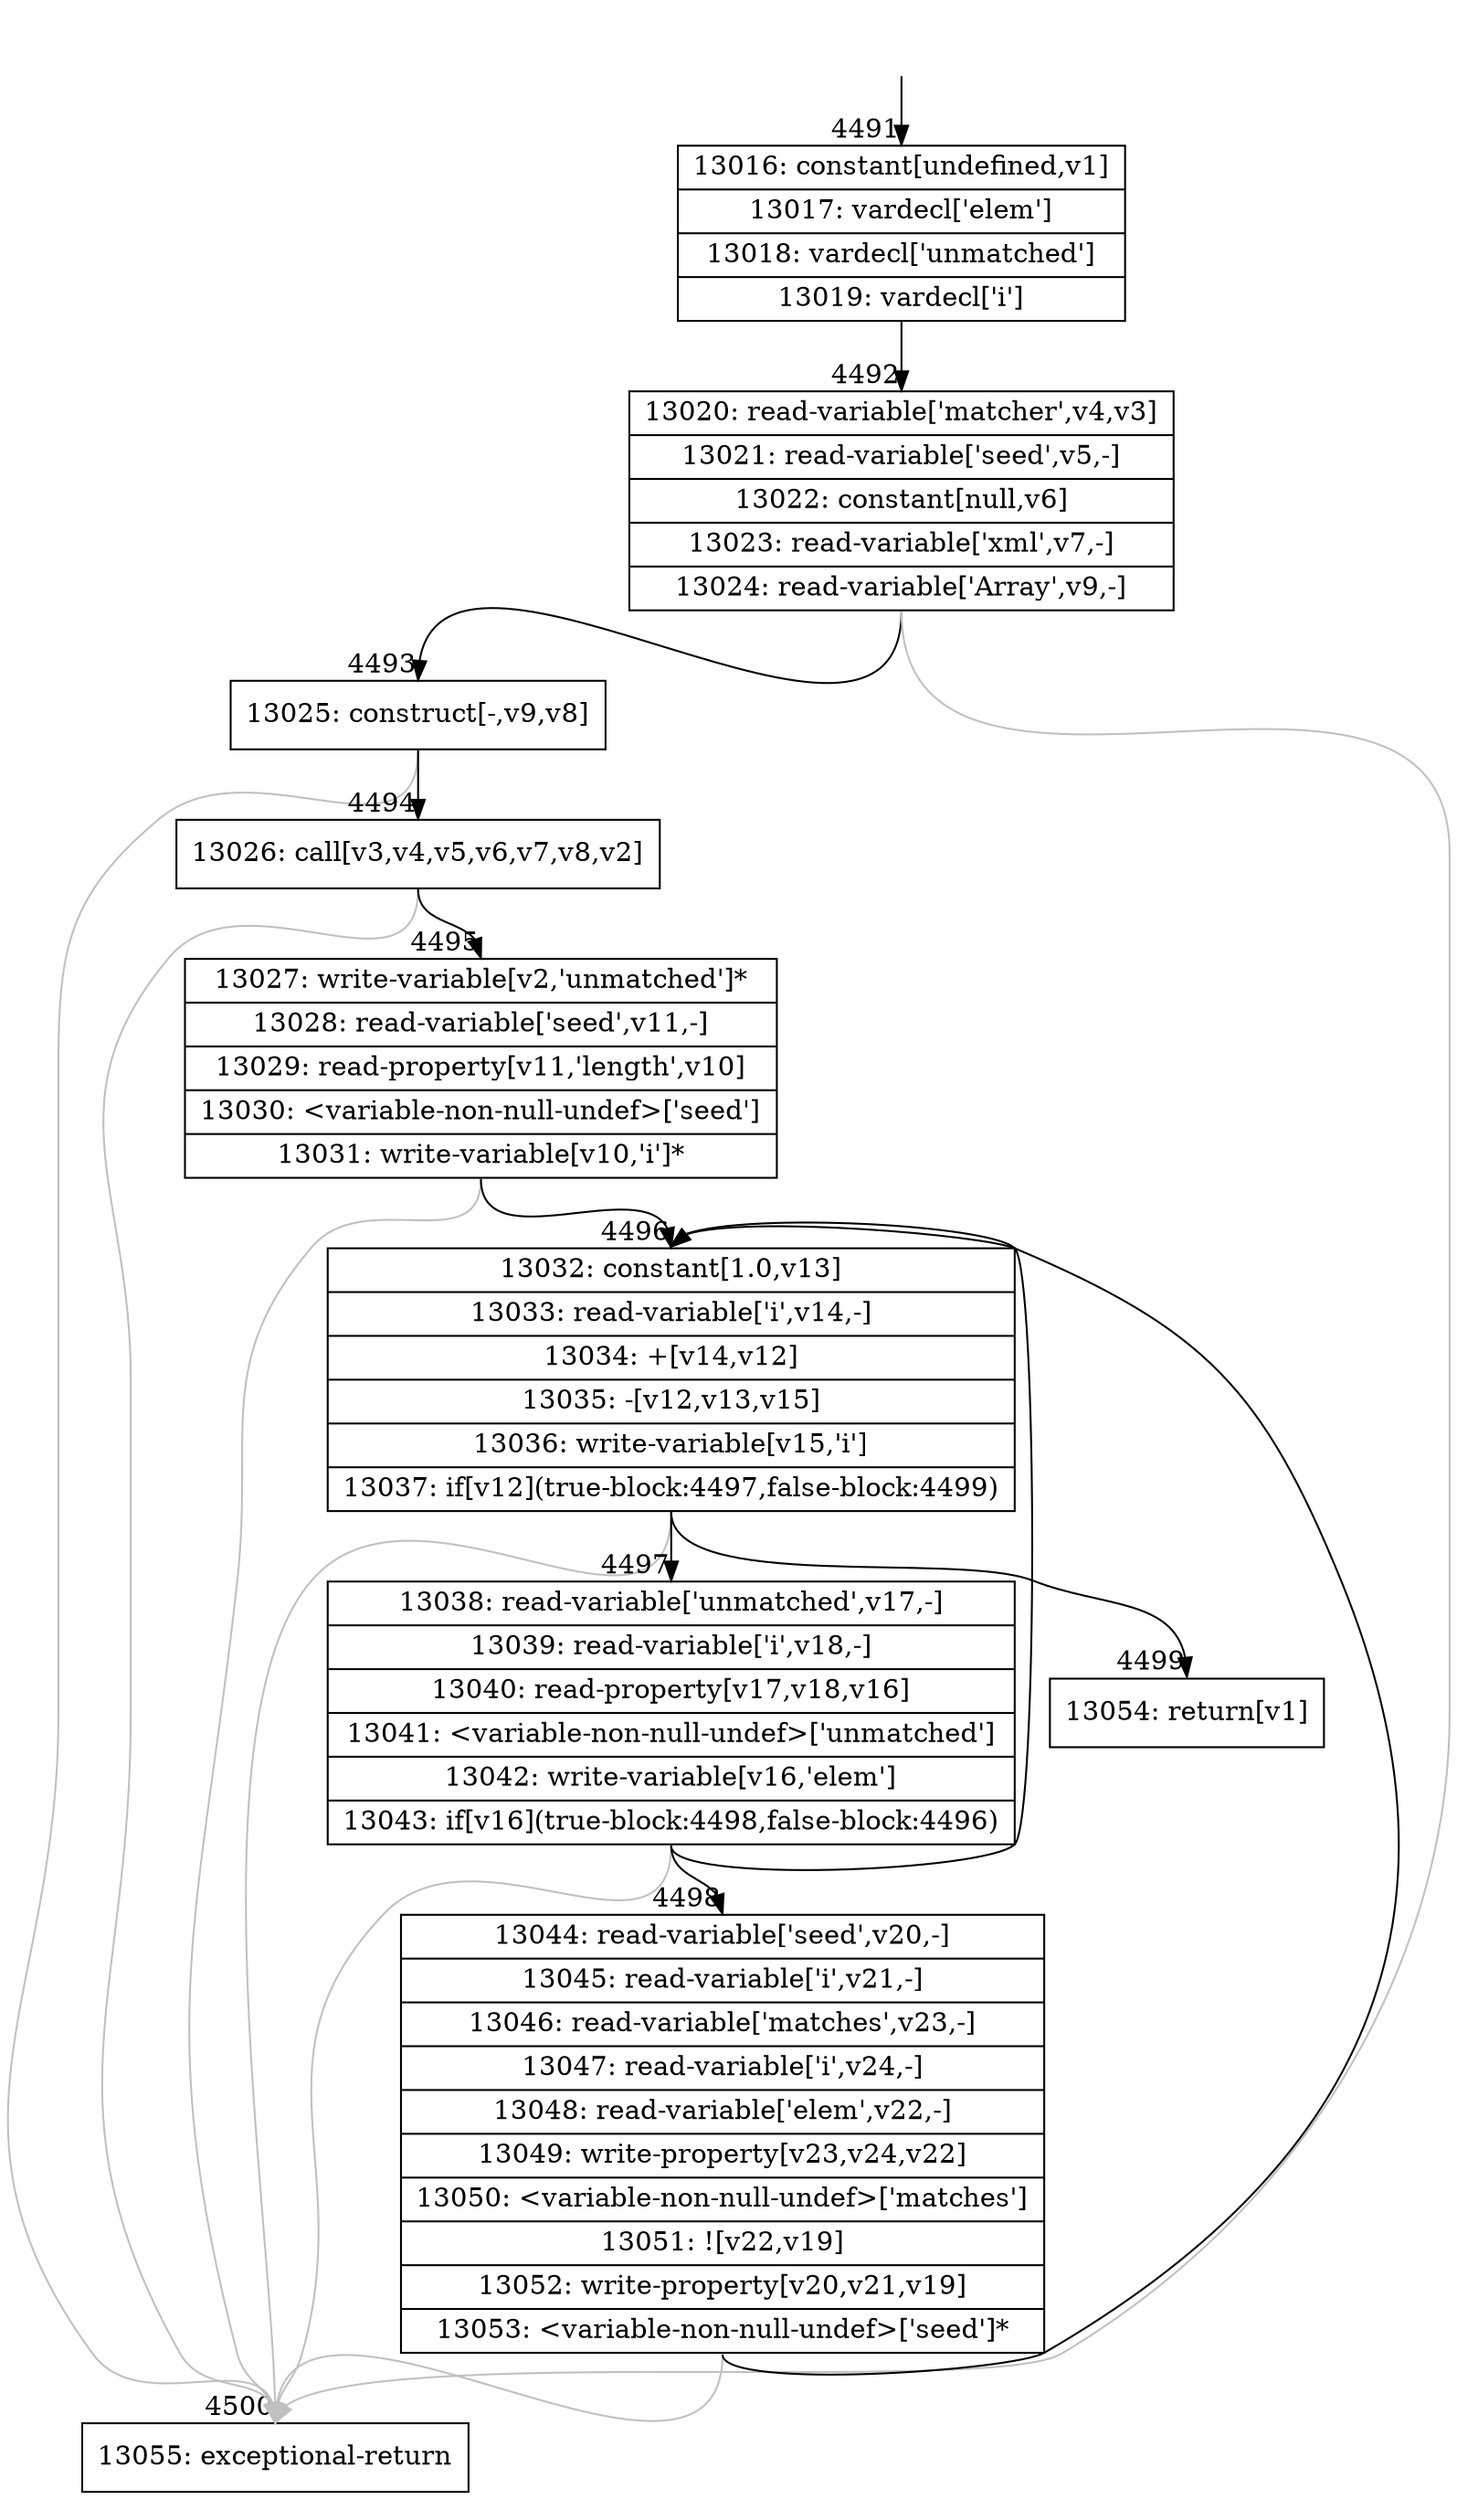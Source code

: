 digraph {
rankdir="TD"
BB_entry291[shape=none,label=""];
BB_entry291 -> BB4491 [tailport=s, headport=n, headlabel="    4491"]
BB4491 [shape=record label="{13016: constant[undefined,v1]|13017: vardecl['elem']|13018: vardecl['unmatched']|13019: vardecl['i']}" ] 
BB4491 -> BB4492 [tailport=s, headport=n, headlabel="      4492"]
BB4492 [shape=record label="{13020: read-variable['matcher',v4,v3]|13021: read-variable['seed',v5,-]|13022: constant[null,v6]|13023: read-variable['xml',v7,-]|13024: read-variable['Array',v9,-]}" ] 
BB4492 -> BB4493 [tailport=s, headport=n, headlabel="      4493"]
BB4492 -> BB4500 [tailport=s, headport=n, color=gray, headlabel="      4500"]
BB4493 [shape=record label="{13025: construct[-,v9,v8]}" ] 
BB4493 -> BB4494 [tailport=s, headport=n, headlabel="      4494"]
BB4493 -> BB4500 [tailport=s, headport=n, color=gray]
BB4494 [shape=record label="{13026: call[v3,v4,v5,v6,v7,v8,v2]}" ] 
BB4494 -> BB4495 [tailport=s, headport=n, headlabel="      4495"]
BB4494 -> BB4500 [tailport=s, headport=n, color=gray]
BB4495 [shape=record label="{13027: write-variable[v2,'unmatched']*|13028: read-variable['seed',v11,-]|13029: read-property[v11,'length',v10]|13030: \<variable-non-null-undef\>['seed']|13031: write-variable[v10,'i']*}" ] 
BB4495 -> BB4496 [tailport=s, headport=n, headlabel="      4496"]
BB4495 -> BB4500 [tailport=s, headport=n, color=gray]
BB4496 [shape=record label="{13032: constant[1.0,v13]|13033: read-variable['i',v14,-]|13034: +[v14,v12]|13035: -[v12,v13,v15]|13036: write-variable[v15,'i']|13037: if[v12](true-block:4497,false-block:4499)}" ] 
BB4496 -> BB4497 [tailport=s, headport=n, headlabel="      4497"]
BB4496 -> BB4499 [tailport=s, headport=n, headlabel="      4499"]
BB4496 -> BB4500 [tailport=s, headport=n, color=gray]
BB4497 [shape=record label="{13038: read-variable['unmatched',v17,-]|13039: read-variable['i',v18,-]|13040: read-property[v17,v18,v16]|13041: \<variable-non-null-undef\>['unmatched']|13042: write-variable[v16,'elem']|13043: if[v16](true-block:4498,false-block:4496)}" ] 
BB4497 -> BB4498 [tailport=s, headport=n, headlabel="      4498"]
BB4497 -> BB4496 [tailport=s, headport=n]
BB4497 -> BB4500 [tailport=s, headport=n, color=gray]
BB4498 [shape=record label="{13044: read-variable['seed',v20,-]|13045: read-variable['i',v21,-]|13046: read-variable['matches',v23,-]|13047: read-variable['i',v24,-]|13048: read-variable['elem',v22,-]|13049: write-property[v23,v24,v22]|13050: \<variable-non-null-undef\>['matches']|13051: ![v22,v19]|13052: write-property[v20,v21,v19]|13053: \<variable-non-null-undef\>['seed']*}" ] 
BB4498 -> BB4496 [tailport=s, headport=n]
BB4498 -> BB4500 [tailport=s, headport=n, color=gray]
BB4499 [shape=record label="{13054: return[v1]}" ] 
BB4500 [shape=record label="{13055: exceptional-return}" ] 
}
